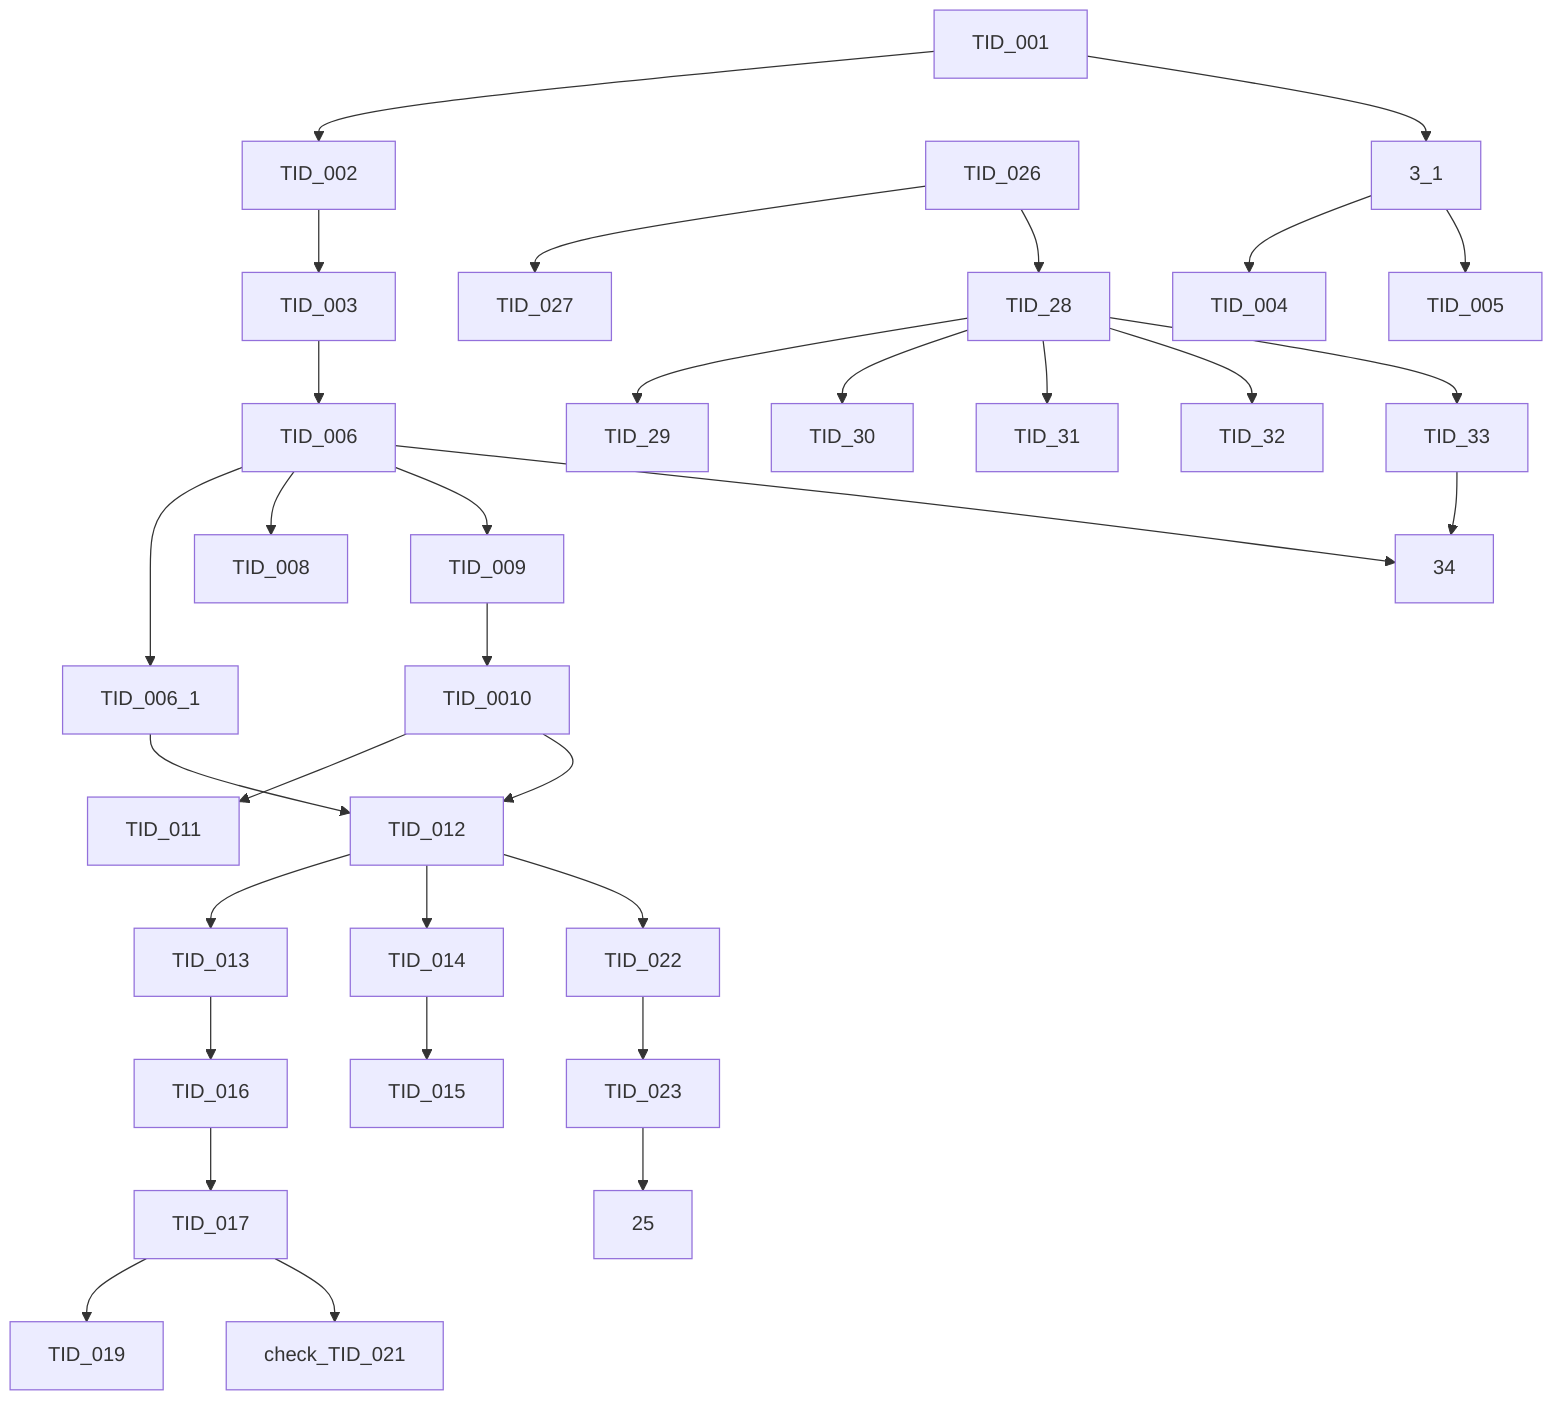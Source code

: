 graph TD
  1[TID_001]-->2[TID_002]
  2-->3[TID_003]
  1-->3_1
  3_1-->4[TID_004]
  3_1-->5[TID_005]
  3-->6[TID_006]
  6-->6_1[TID_006_1]
  6-->8[TID_008]
  6-->9[TID_009]
  9-->10[TID_0010]
  10-->11[TID_011]
  6_1-->12
  10-->12[TID_012]
  12-->13[TID_013]
  12-->14[TID_014]
  14-->15[TID_015]
  13-->16[TID_016]
  16-->17[TID_017]
  17-->19[TID_019]
  17-->21[check_TID_021]
  12-->22[TID_022]
  22-->23[TID_023]
  23-->25

  26[TID_026]-->27[TID_027]
  26-->28[TID_28]
  28-->29[TID_29]
  28-->30[TID_30]
  28-->31[TID_31]
  28-->32[TID_32]
  28-->33[TID_33]
  33-->34
  6-->34